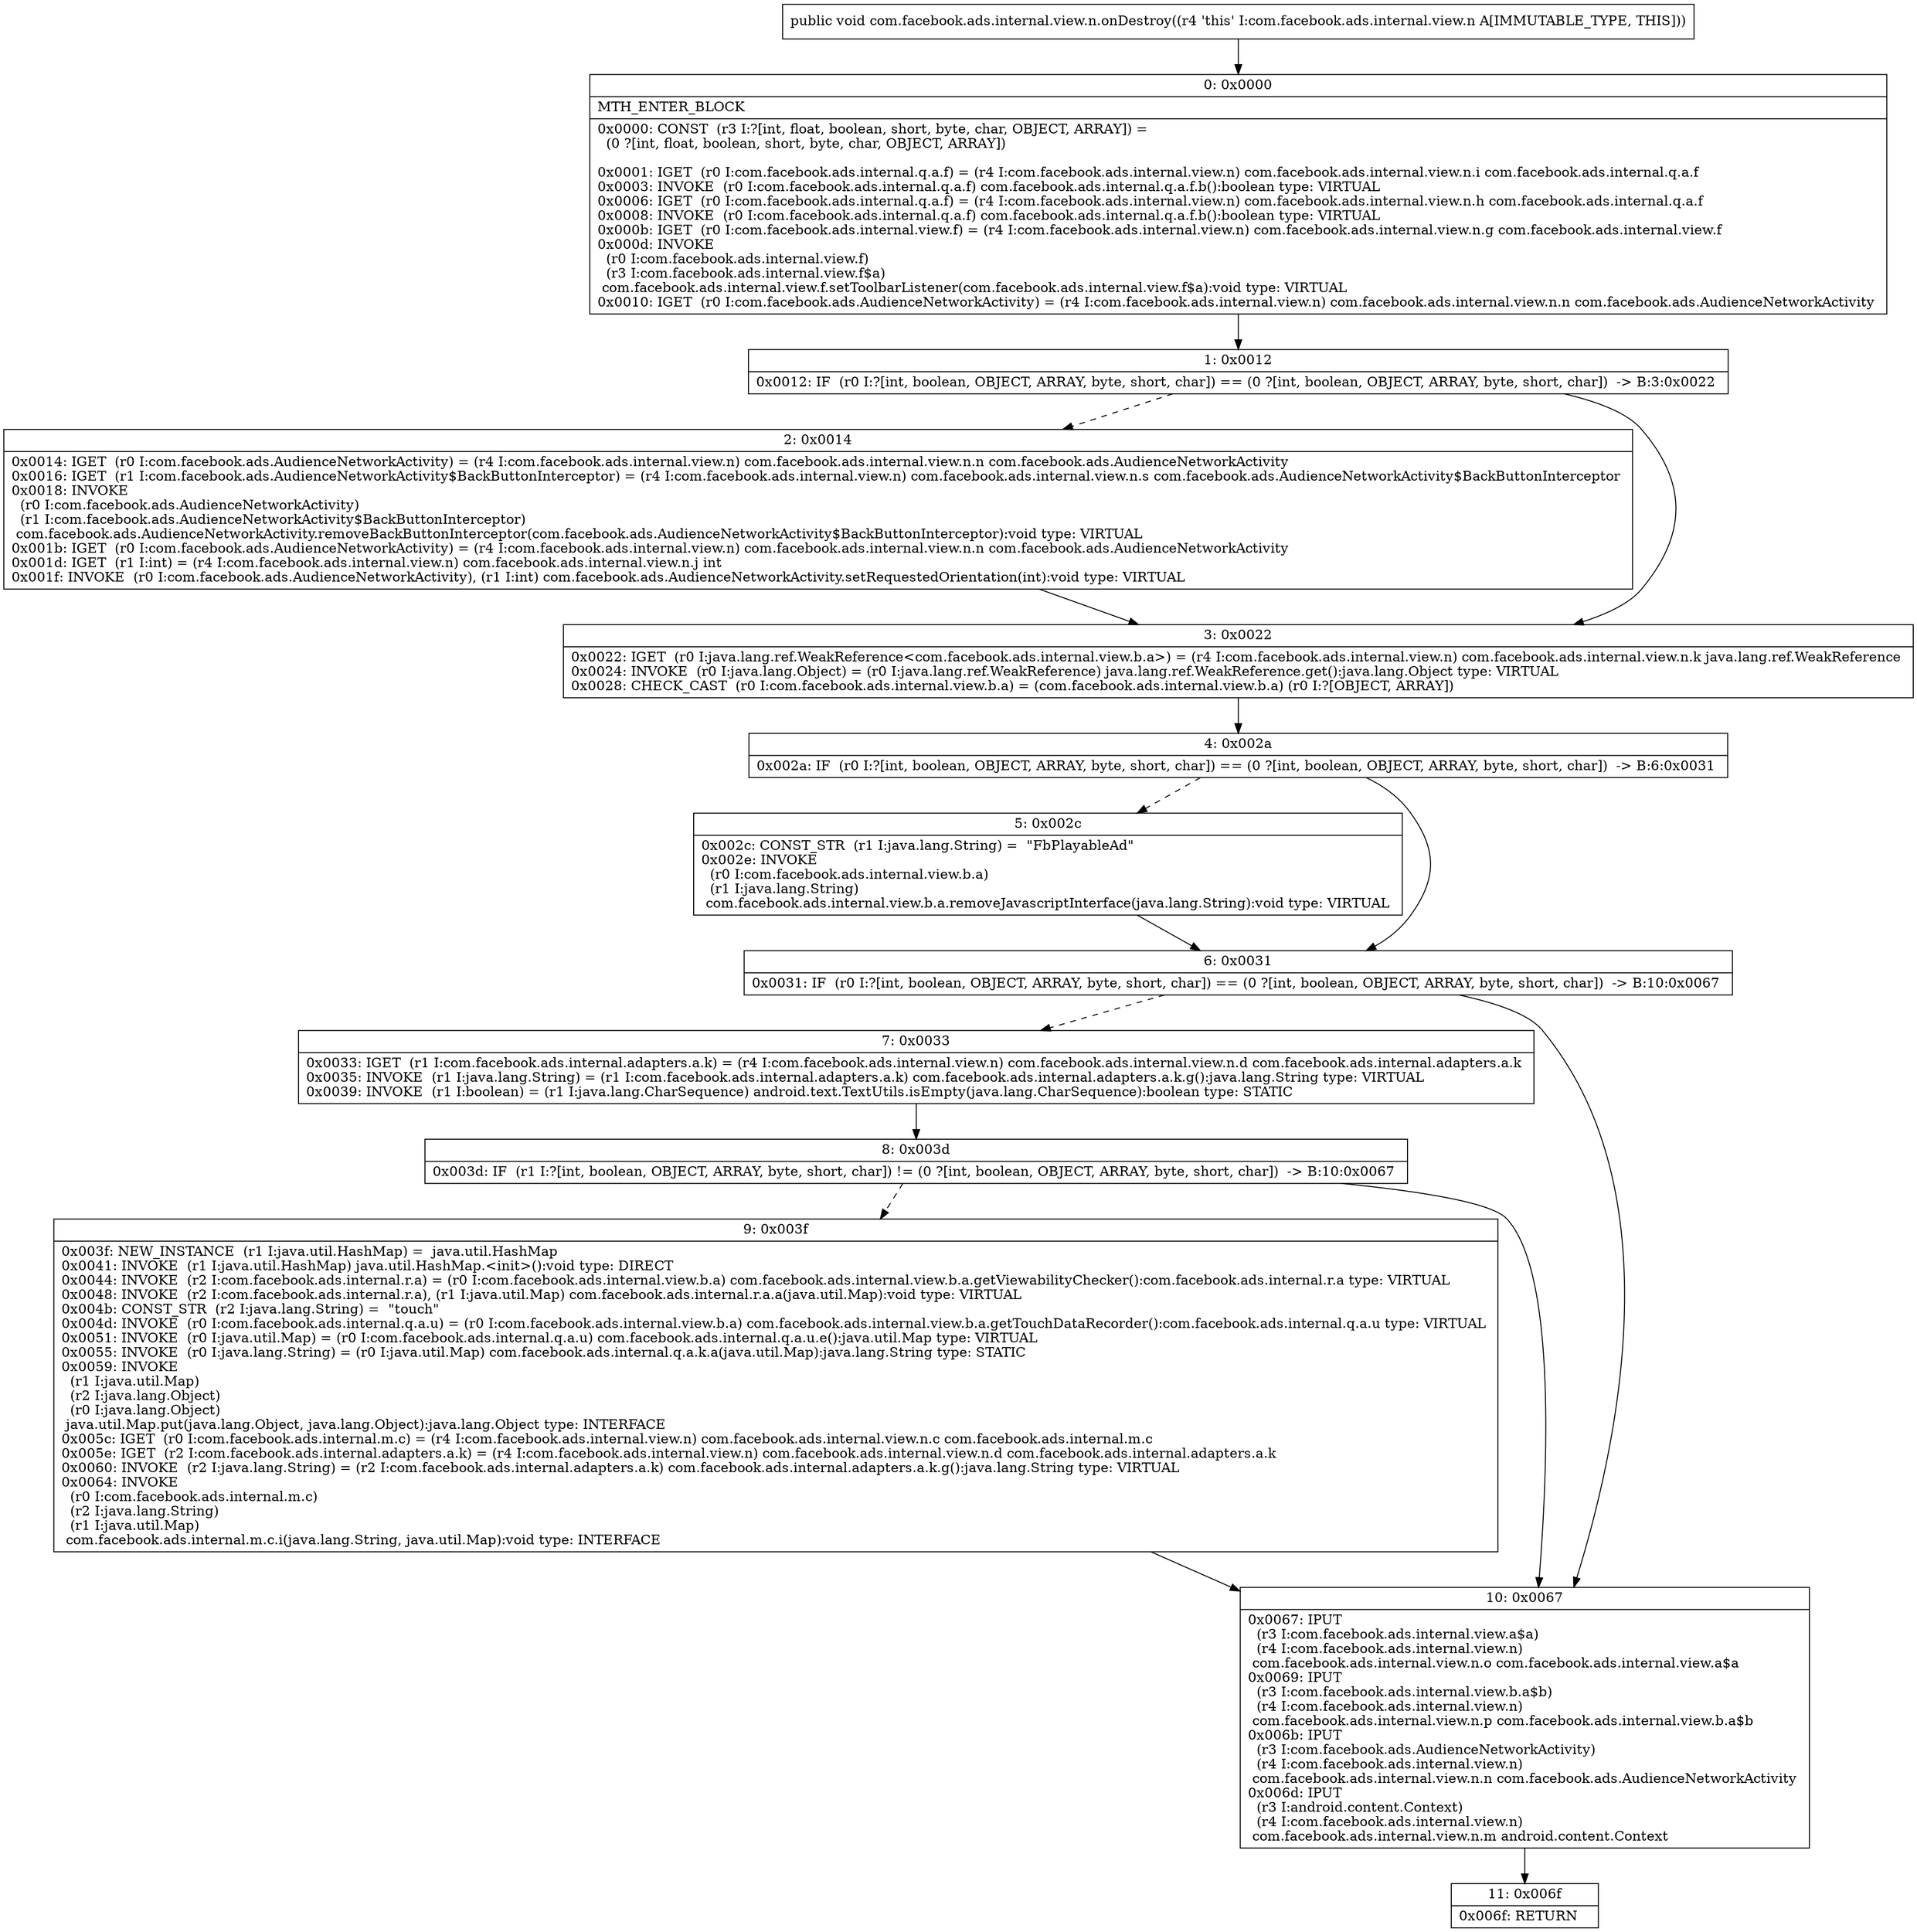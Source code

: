 digraph "CFG forcom.facebook.ads.internal.view.n.onDestroy()V" {
Node_0 [shape=record,label="{0\:\ 0x0000|MTH_ENTER_BLOCK\l|0x0000: CONST  (r3 I:?[int, float, boolean, short, byte, char, OBJECT, ARRAY]) = \l  (0 ?[int, float, boolean, short, byte, char, OBJECT, ARRAY])\l \l0x0001: IGET  (r0 I:com.facebook.ads.internal.q.a.f) = (r4 I:com.facebook.ads.internal.view.n) com.facebook.ads.internal.view.n.i com.facebook.ads.internal.q.a.f \l0x0003: INVOKE  (r0 I:com.facebook.ads.internal.q.a.f) com.facebook.ads.internal.q.a.f.b():boolean type: VIRTUAL \l0x0006: IGET  (r0 I:com.facebook.ads.internal.q.a.f) = (r4 I:com.facebook.ads.internal.view.n) com.facebook.ads.internal.view.n.h com.facebook.ads.internal.q.a.f \l0x0008: INVOKE  (r0 I:com.facebook.ads.internal.q.a.f) com.facebook.ads.internal.q.a.f.b():boolean type: VIRTUAL \l0x000b: IGET  (r0 I:com.facebook.ads.internal.view.f) = (r4 I:com.facebook.ads.internal.view.n) com.facebook.ads.internal.view.n.g com.facebook.ads.internal.view.f \l0x000d: INVOKE  \l  (r0 I:com.facebook.ads.internal.view.f)\l  (r3 I:com.facebook.ads.internal.view.f$a)\l com.facebook.ads.internal.view.f.setToolbarListener(com.facebook.ads.internal.view.f$a):void type: VIRTUAL \l0x0010: IGET  (r0 I:com.facebook.ads.AudienceNetworkActivity) = (r4 I:com.facebook.ads.internal.view.n) com.facebook.ads.internal.view.n.n com.facebook.ads.AudienceNetworkActivity \l}"];
Node_1 [shape=record,label="{1\:\ 0x0012|0x0012: IF  (r0 I:?[int, boolean, OBJECT, ARRAY, byte, short, char]) == (0 ?[int, boolean, OBJECT, ARRAY, byte, short, char])  \-\> B:3:0x0022 \l}"];
Node_2 [shape=record,label="{2\:\ 0x0014|0x0014: IGET  (r0 I:com.facebook.ads.AudienceNetworkActivity) = (r4 I:com.facebook.ads.internal.view.n) com.facebook.ads.internal.view.n.n com.facebook.ads.AudienceNetworkActivity \l0x0016: IGET  (r1 I:com.facebook.ads.AudienceNetworkActivity$BackButtonInterceptor) = (r4 I:com.facebook.ads.internal.view.n) com.facebook.ads.internal.view.n.s com.facebook.ads.AudienceNetworkActivity$BackButtonInterceptor \l0x0018: INVOKE  \l  (r0 I:com.facebook.ads.AudienceNetworkActivity)\l  (r1 I:com.facebook.ads.AudienceNetworkActivity$BackButtonInterceptor)\l com.facebook.ads.AudienceNetworkActivity.removeBackButtonInterceptor(com.facebook.ads.AudienceNetworkActivity$BackButtonInterceptor):void type: VIRTUAL \l0x001b: IGET  (r0 I:com.facebook.ads.AudienceNetworkActivity) = (r4 I:com.facebook.ads.internal.view.n) com.facebook.ads.internal.view.n.n com.facebook.ads.AudienceNetworkActivity \l0x001d: IGET  (r1 I:int) = (r4 I:com.facebook.ads.internal.view.n) com.facebook.ads.internal.view.n.j int \l0x001f: INVOKE  (r0 I:com.facebook.ads.AudienceNetworkActivity), (r1 I:int) com.facebook.ads.AudienceNetworkActivity.setRequestedOrientation(int):void type: VIRTUAL \l}"];
Node_3 [shape=record,label="{3\:\ 0x0022|0x0022: IGET  (r0 I:java.lang.ref.WeakReference\<com.facebook.ads.internal.view.b.a\>) = (r4 I:com.facebook.ads.internal.view.n) com.facebook.ads.internal.view.n.k java.lang.ref.WeakReference \l0x0024: INVOKE  (r0 I:java.lang.Object) = (r0 I:java.lang.ref.WeakReference) java.lang.ref.WeakReference.get():java.lang.Object type: VIRTUAL \l0x0028: CHECK_CAST  (r0 I:com.facebook.ads.internal.view.b.a) = (com.facebook.ads.internal.view.b.a) (r0 I:?[OBJECT, ARRAY]) \l}"];
Node_4 [shape=record,label="{4\:\ 0x002a|0x002a: IF  (r0 I:?[int, boolean, OBJECT, ARRAY, byte, short, char]) == (0 ?[int, boolean, OBJECT, ARRAY, byte, short, char])  \-\> B:6:0x0031 \l}"];
Node_5 [shape=record,label="{5\:\ 0x002c|0x002c: CONST_STR  (r1 I:java.lang.String) =  \"FbPlayableAd\" \l0x002e: INVOKE  \l  (r0 I:com.facebook.ads.internal.view.b.a)\l  (r1 I:java.lang.String)\l com.facebook.ads.internal.view.b.a.removeJavascriptInterface(java.lang.String):void type: VIRTUAL \l}"];
Node_6 [shape=record,label="{6\:\ 0x0031|0x0031: IF  (r0 I:?[int, boolean, OBJECT, ARRAY, byte, short, char]) == (0 ?[int, boolean, OBJECT, ARRAY, byte, short, char])  \-\> B:10:0x0067 \l}"];
Node_7 [shape=record,label="{7\:\ 0x0033|0x0033: IGET  (r1 I:com.facebook.ads.internal.adapters.a.k) = (r4 I:com.facebook.ads.internal.view.n) com.facebook.ads.internal.view.n.d com.facebook.ads.internal.adapters.a.k \l0x0035: INVOKE  (r1 I:java.lang.String) = (r1 I:com.facebook.ads.internal.adapters.a.k) com.facebook.ads.internal.adapters.a.k.g():java.lang.String type: VIRTUAL \l0x0039: INVOKE  (r1 I:boolean) = (r1 I:java.lang.CharSequence) android.text.TextUtils.isEmpty(java.lang.CharSequence):boolean type: STATIC \l}"];
Node_8 [shape=record,label="{8\:\ 0x003d|0x003d: IF  (r1 I:?[int, boolean, OBJECT, ARRAY, byte, short, char]) != (0 ?[int, boolean, OBJECT, ARRAY, byte, short, char])  \-\> B:10:0x0067 \l}"];
Node_9 [shape=record,label="{9\:\ 0x003f|0x003f: NEW_INSTANCE  (r1 I:java.util.HashMap) =  java.util.HashMap \l0x0041: INVOKE  (r1 I:java.util.HashMap) java.util.HashMap.\<init\>():void type: DIRECT \l0x0044: INVOKE  (r2 I:com.facebook.ads.internal.r.a) = (r0 I:com.facebook.ads.internal.view.b.a) com.facebook.ads.internal.view.b.a.getViewabilityChecker():com.facebook.ads.internal.r.a type: VIRTUAL \l0x0048: INVOKE  (r2 I:com.facebook.ads.internal.r.a), (r1 I:java.util.Map) com.facebook.ads.internal.r.a.a(java.util.Map):void type: VIRTUAL \l0x004b: CONST_STR  (r2 I:java.lang.String) =  \"touch\" \l0x004d: INVOKE  (r0 I:com.facebook.ads.internal.q.a.u) = (r0 I:com.facebook.ads.internal.view.b.a) com.facebook.ads.internal.view.b.a.getTouchDataRecorder():com.facebook.ads.internal.q.a.u type: VIRTUAL \l0x0051: INVOKE  (r0 I:java.util.Map) = (r0 I:com.facebook.ads.internal.q.a.u) com.facebook.ads.internal.q.a.u.e():java.util.Map type: VIRTUAL \l0x0055: INVOKE  (r0 I:java.lang.String) = (r0 I:java.util.Map) com.facebook.ads.internal.q.a.k.a(java.util.Map):java.lang.String type: STATIC \l0x0059: INVOKE  \l  (r1 I:java.util.Map)\l  (r2 I:java.lang.Object)\l  (r0 I:java.lang.Object)\l java.util.Map.put(java.lang.Object, java.lang.Object):java.lang.Object type: INTERFACE \l0x005c: IGET  (r0 I:com.facebook.ads.internal.m.c) = (r4 I:com.facebook.ads.internal.view.n) com.facebook.ads.internal.view.n.c com.facebook.ads.internal.m.c \l0x005e: IGET  (r2 I:com.facebook.ads.internal.adapters.a.k) = (r4 I:com.facebook.ads.internal.view.n) com.facebook.ads.internal.view.n.d com.facebook.ads.internal.adapters.a.k \l0x0060: INVOKE  (r2 I:java.lang.String) = (r2 I:com.facebook.ads.internal.adapters.a.k) com.facebook.ads.internal.adapters.a.k.g():java.lang.String type: VIRTUAL \l0x0064: INVOKE  \l  (r0 I:com.facebook.ads.internal.m.c)\l  (r2 I:java.lang.String)\l  (r1 I:java.util.Map)\l com.facebook.ads.internal.m.c.i(java.lang.String, java.util.Map):void type: INTERFACE \l}"];
Node_10 [shape=record,label="{10\:\ 0x0067|0x0067: IPUT  \l  (r3 I:com.facebook.ads.internal.view.a$a)\l  (r4 I:com.facebook.ads.internal.view.n)\l com.facebook.ads.internal.view.n.o com.facebook.ads.internal.view.a$a \l0x0069: IPUT  \l  (r3 I:com.facebook.ads.internal.view.b.a$b)\l  (r4 I:com.facebook.ads.internal.view.n)\l com.facebook.ads.internal.view.n.p com.facebook.ads.internal.view.b.a$b \l0x006b: IPUT  \l  (r3 I:com.facebook.ads.AudienceNetworkActivity)\l  (r4 I:com.facebook.ads.internal.view.n)\l com.facebook.ads.internal.view.n.n com.facebook.ads.AudienceNetworkActivity \l0x006d: IPUT  \l  (r3 I:android.content.Context)\l  (r4 I:com.facebook.ads.internal.view.n)\l com.facebook.ads.internal.view.n.m android.content.Context \l}"];
Node_11 [shape=record,label="{11\:\ 0x006f|0x006f: RETURN   \l}"];
MethodNode[shape=record,label="{public void com.facebook.ads.internal.view.n.onDestroy((r4 'this' I:com.facebook.ads.internal.view.n A[IMMUTABLE_TYPE, THIS])) }"];
MethodNode -> Node_0;
Node_0 -> Node_1;
Node_1 -> Node_2[style=dashed];
Node_1 -> Node_3;
Node_2 -> Node_3;
Node_3 -> Node_4;
Node_4 -> Node_5[style=dashed];
Node_4 -> Node_6;
Node_5 -> Node_6;
Node_6 -> Node_7[style=dashed];
Node_6 -> Node_10;
Node_7 -> Node_8;
Node_8 -> Node_9[style=dashed];
Node_8 -> Node_10;
Node_9 -> Node_10;
Node_10 -> Node_11;
}

